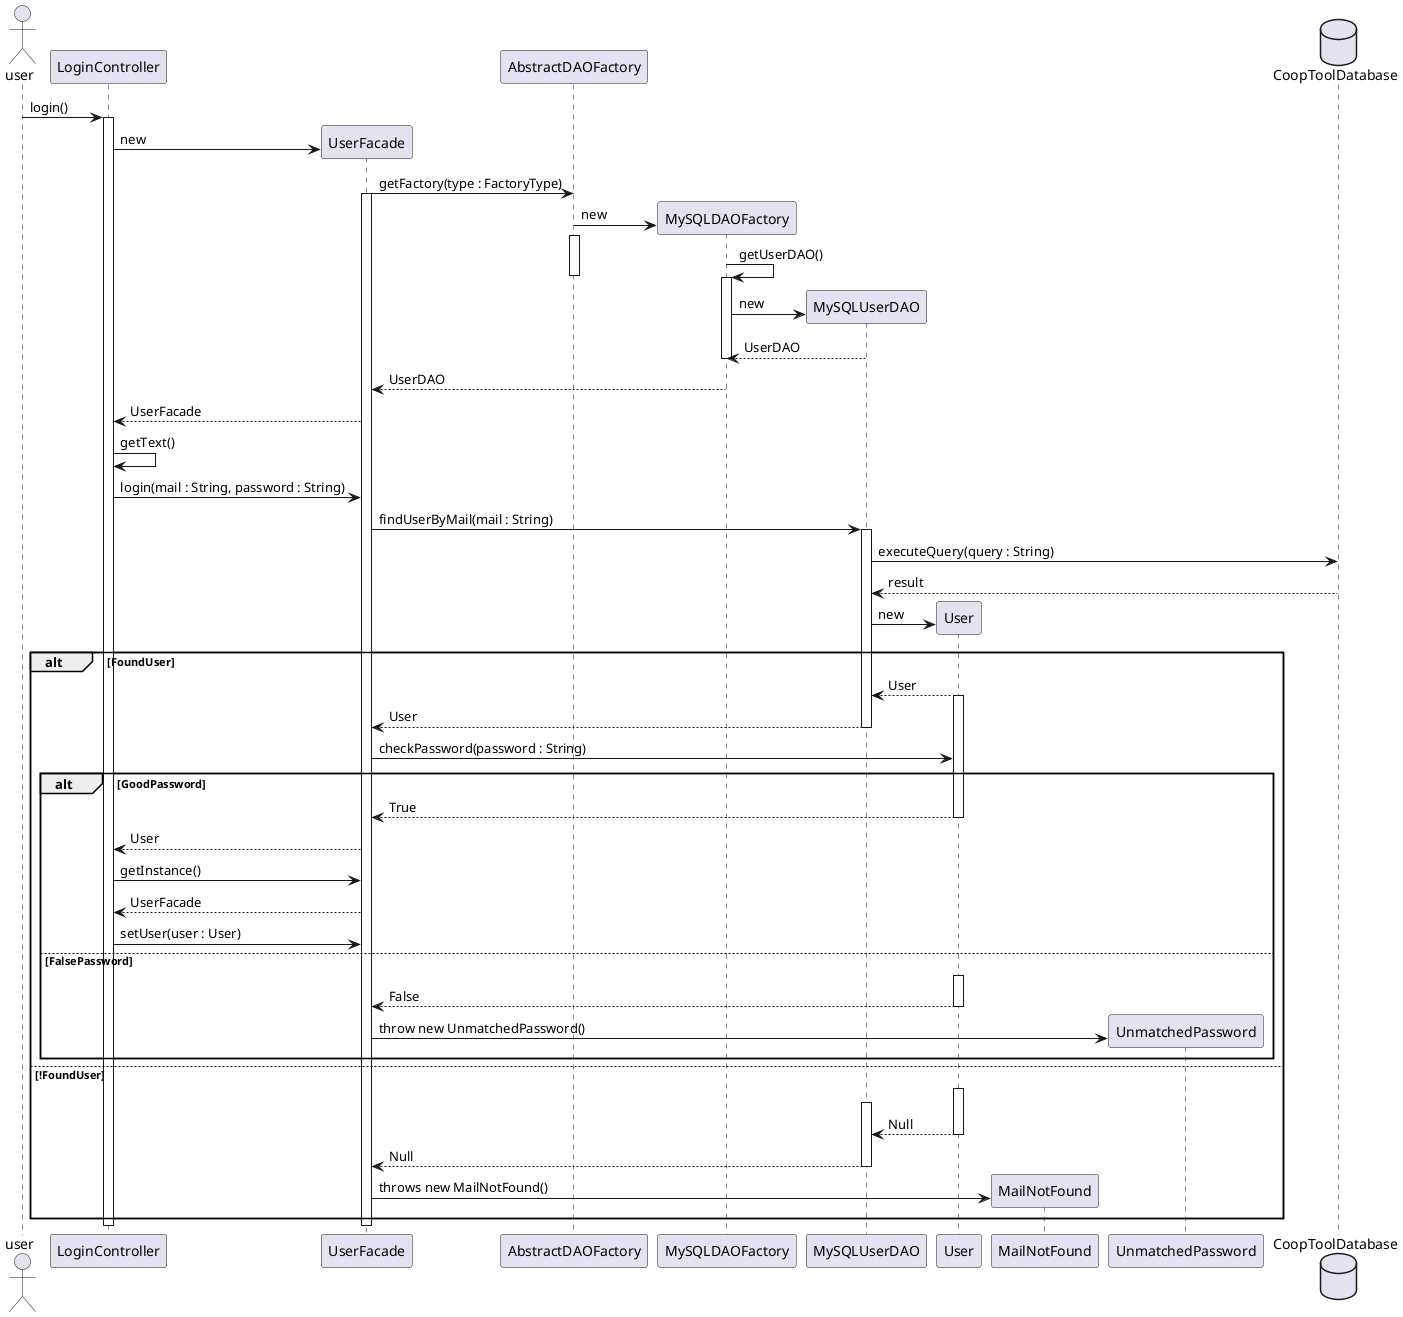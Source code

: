 @startuml

actor user
participant LoginController
participant UserFacade
participant AbstractDAOFactory
participant MySQLDAOFactory
participant MySQLUserDAO
participant User
participant MailNotFound
participant UnmatchedPassword
database CoopToolDatabase

user -> LoginController : login()
activate LoginController
create UserFacade
LoginController -> UserFacade  : new
UserFacade -> AbstractDAOFactory : getFactory(type : FactoryType)
activate UserFacade
create MySQLDAOFactory
AbstractDAOFactory -> MySQLDAOFactory : new
activate AbstractDAOFactory
MySQLDAOFactory -> MySQLDAOFactory : getUserDAO()
deactivate AbstractDAOFactory
create MySQLUserDAO
activate MySQLDAOFactory
MySQLDAOFactory -> MySQLUserDAO : new
MySQLUserDAO --> MySQLDAOFactory : UserDAO
deactivate MySQLDAOFactory
MySQLDAOFactory --> UserFacade : UserDAO
UserFacade --> LoginController : UserFacade
LoginController -> LoginController : getText()

LoginController -> UserFacade : login(mail : String, password : String)
UserFacade -> MySQLUserDAO : findUserByMail(mail : String)
activate MySQLUserDAO
MySQLUserDAO -> CoopToolDatabase : executeQuery(query : String)
CoopToolDatabase --> MySQLUserDAO : result
create User
MySQLUserDAO -> User : new

alt FoundUser
    User --> MySQLUserDAO : User
    activate User
    MySQLUserDAO --> UserFacade : User
    deactivate MySQLUserDAO
    UserFacade -> User : checkPassword(password : String)
    alt GoodPassword
        User --> UserFacade : True
        deactivate User
        UserFacade --> LoginController : User
        LoginController -> UserFacade : getInstance()
        UserFacade --> LoginController : UserFacade
        LoginController -> UserFacade : setUser(user : User)
    else FalsePassword
        UserFacade -[hidden]> User
        activate User
        User --> UserFacade : False
        deactivate User
        create UnmatchedPassword
        UserFacade -> UnmatchedPassword : throw new UnmatchedPassword()
    end
else !FoundUser
    MySQLUserDAO -[hidden]> User
    activate User
    User -[hidden]> MySQLUserDAO
    activate MySQLUserDAO
    User --> MySQLUserDAO : Null
    deactivate User
    MySQLUserDAO --> UserFacade : Null
    deactivate MySQLUserDAO
    deactivate MySQLDAOFactory
    create MailNotFound
    UserFacade -> MailNotFound : throws new MailNotFound()
end

deactivate LoginController
deactivate UserFacade

@enduml